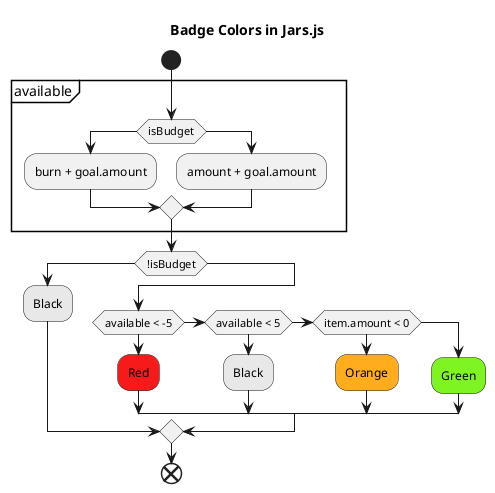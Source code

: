 @startuml

title: Badge Colors in Jars.js

start
partition available {
  if (isBudget)
    :burn + goal.amount;
  else
    :amount + goal.amount;
  endif
}

if (!isBudget)
#e8e8e8:Black;
else

if (available < -5)
#f71a1a:Red;
else if (available < 5)
#e8e8e8:Black;
else if (item.amount < 0)
#ffac1d:Orange;
else
#7ef421:Green;
endif

endif
end
@enduml
